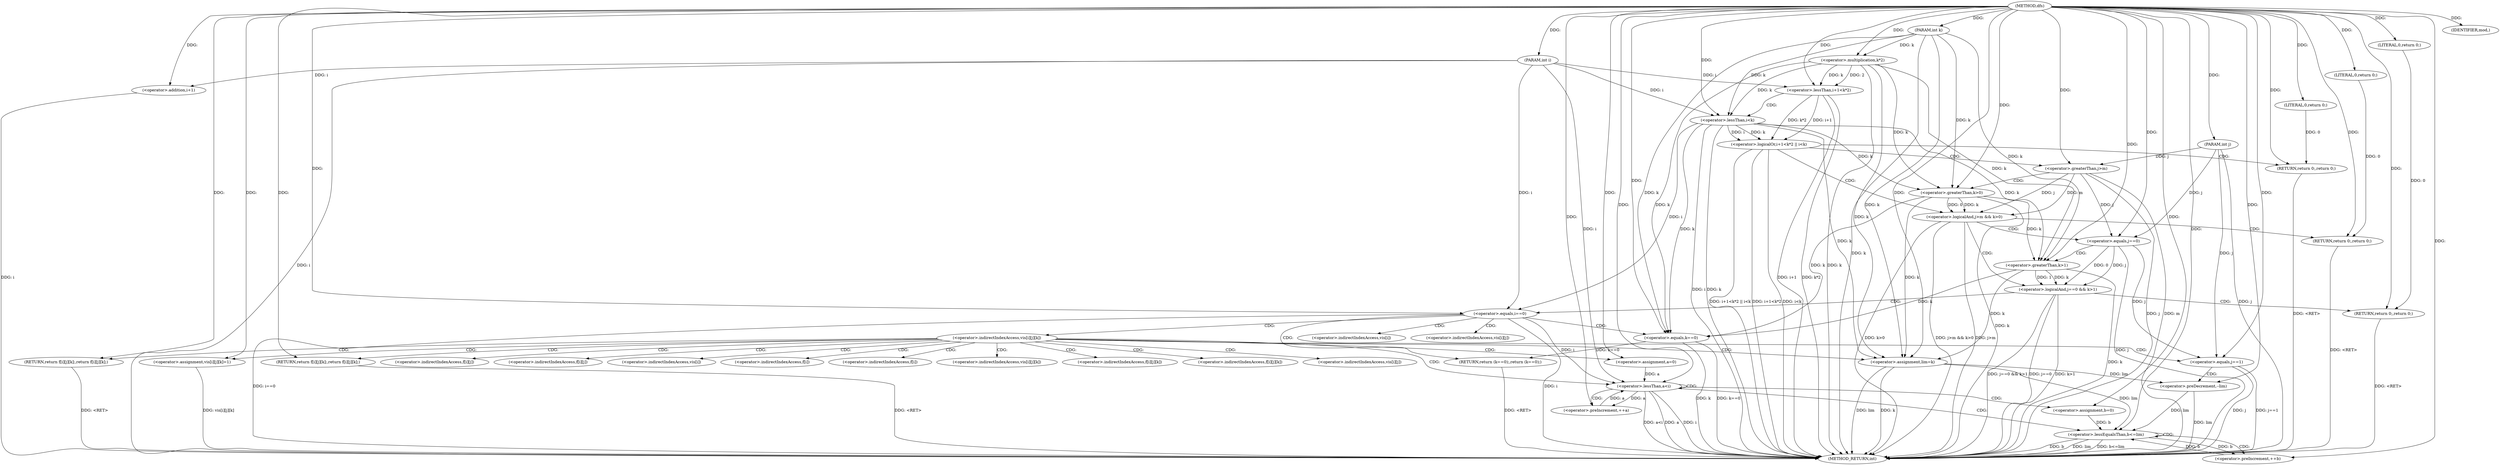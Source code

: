 digraph "dfs" {  
"1000219" [label = "(METHOD,dfs)" ]
"1000330" [label = "(METHOD_RETURN,int)" ]
"1000220" [label = "(PARAM,int i)" ]
"1000221" [label = "(PARAM,int j)" ]
"1000222" [label = "(PARAM,int k)" ]
"1000282" [label = "(<operator>.assignment,vis[i][j][k]=1)" ]
"1000292" [label = "(<operator>.assignment,lim=k)" ]
"1000321" [label = "(IDENTIFIER,mod,)" ]
"1000322" [label = "(RETURN,return f[i][j][k];,return f[i][j][k];)" ]
"1000225" [label = "(<operator>.logicalOr,i+1<k*2 || i<k)" ]
"1000236" [label = "(RETURN,return 0;,return 0;)" ]
"1000239" [label = "(<operator>.logicalAnd,j>m && k>0)" ]
"1000246" [label = "(RETURN,return 0;,return 0;)" ]
"1000249" [label = "(<operator>.logicalAnd,j==0 && k>1)" ]
"1000256" [label = "(RETURN,return 0;,return 0;)" ]
"1000259" [label = "(<operator>.equals,i==0)" ]
"1000262" [label = "(RETURN,return (k==0);,return (k==0);)" ]
"1000274" [label = "(RETURN,return f[i][j][k];,return f[i][j][k];)" ]
"1000296" [label = "(<operator>.equals,j==1)" ]
"1000299" [label = "(<operator>.preDecrement,--lim)" ]
"1000303" [label = "(<operator>.assignment,a=0)" ]
"1000306" [label = "(<operator>.lessThan,a<i)" ]
"1000309" [label = "(<operator>.preIncrement,++a)" ]
"1000237" [label = "(LITERAL,0,return 0;)" ]
"1000247" [label = "(LITERAL,0,return 0;)" ]
"1000257" [label = "(LITERAL,0,return 0;)" ]
"1000263" [label = "(<operator>.equals,k==0)" ]
"1000313" [label = "(<operator>.assignment,b=0)" ]
"1000316" [label = "(<operator>.lessEqualsThan,b<=lim)" ]
"1000319" [label = "(<operator>.preIncrement,++b)" ]
"1000226" [label = "(<operator>.lessThan,i+1<k*2)" ]
"1000233" [label = "(<operator>.lessThan,i<k)" ]
"1000240" [label = "(<operator>.greaterThan,j>m)" ]
"1000243" [label = "(<operator>.greaterThan,k>0)" ]
"1000250" [label = "(<operator>.equals,j==0)" ]
"1000253" [label = "(<operator>.greaterThan,k>1)" ]
"1000227" [label = "(<operator>.addition,i+1)" ]
"1000230" [label = "(<operator>.multiplication,k*2)" ]
"1000267" [label = "(<operator>.indirectIndexAccess,vis[i][j][k])" ]
"1000283" [label = "(<operator>.indirectIndexAccess,vis[i][j][k])" ]
"1000323" [label = "(<operator>.indirectIndexAccess,f[i][j][k])" ]
"1000268" [label = "(<operator>.indirectIndexAccess,vis[i][j])" ]
"1000275" [label = "(<operator>.indirectIndexAccess,f[i][j][k])" ]
"1000284" [label = "(<operator>.indirectIndexAccess,vis[i][j])" ]
"1000324" [label = "(<operator>.indirectIndexAccess,f[i][j])" ]
"1000269" [label = "(<operator>.indirectIndexAccess,vis[i])" ]
"1000276" [label = "(<operator>.indirectIndexAccess,f[i][j])" ]
"1000285" [label = "(<operator>.indirectIndexAccess,vis[i])" ]
"1000325" [label = "(<operator>.indirectIndexAccess,f[i])" ]
"1000277" [label = "(<operator>.indirectIndexAccess,f[i])" ]
  "1000236" -> "1000330"  [ label = "DDG: <RET>"] 
  "1000322" -> "1000330"  [ label = "DDG: <RET>"] 
  "1000220" -> "1000330"  [ label = "DDG: i"] 
  "1000221" -> "1000330"  [ label = "DDG: j"] 
  "1000222" -> "1000330"  [ label = "DDG: k"] 
  "1000227" -> "1000330"  [ label = "DDG: i"] 
  "1000226" -> "1000330"  [ label = "DDG: i+1"] 
  "1000230" -> "1000330"  [ label = "DDG: k"] 
  "1000226" -> "1000330"  [ label = "DDG: k*2"] 
  "1000225" -> "1000330"  [ label = "DDG: i+1<k*2"] 
  "1000233" -> "1000330"  [ label = "DDG: i"] 
  "1000233" -> "1000330"  [ label = "DDG: k"] 
  "1000225" -> "1000330"  [ label = "DDG: i<k"] 
  "1000225" -> "1000330"  [ label = "DDG: i+1<k*2 || i<k"] 
  "1000240" -> "1000330"  [ label = "DDG: j"] 
  "1000239" -> "1000330"  [ label = "DDG: j>m"] 
  "1000243" -> "1000330"  [ label = "DDG: k"] 
  "1000239" -> "1000330"  [ label = "DDG: k>0"] 
  "1000239" -> "1000330"  [ label = "DDG: j>m && k>0"] 
  "1000250" -> "1000330"  [ label = "DDG: j"] 
  "1000249" -> "1000330"  [ label = "DDG: j==0"] 
  "1000253" -> "1000330"  [ label = "DDG: k"] 
  "1000249" -> "1000330"  [ label = "DDG: k>1"] 
  "1000249" -> "1000330"  [ label = "DDG: j==0 && k>1"] 
  "1000259" -> "1000330"  [ label = "DDG: i"] 
  "1000259" -> "1000330"  [ label = "DDG: i==0"] 
  "1000282" -> "1000330"  [ label = "DDG: vis[i][j][k]"] 
  "1000292" -> "1000330"  [ label = "DDG: lim"] 
  "1000292" -> "1000330"  [ label = "DDG: k"] 
  "1000296" -> "1000330"  [ label = "DDG: j"] 
  "1000296" -> "1000330"  [ label = "DDG: j==1"] 
  "1000299" -> "1000330"  [ label = "DDG: lim"] 
  "1000306" -> "1000330"  [ label = "DDG: a"] 
  "1000306" -> "1000330"  [ label = "DDG: i"] 
  "1000306" -> "1000330"  [ label = "DDG: a<i"] 
  "1000316" -> "1000330"  [ label = "DDG: b"] 
  "1000316" -> "1000330"  [ label = "DDG: lim"] 
  "1000316" -> "1000330"  [ label = "DDG: b<=lim"] 
  "1000263" -> "1000330"  [ label = "DDG: k"] 
  "1000263" -> "1000330"  [ label = "DDG: k==0"] 
  "1000256" -> "1000330"  [ label = "DDG: <RET>"] 
  "1000262" -> "1000330"  [ label = "DDG: <RET>"] 
  "1000274" -> "1000330"  [ label = "DDG: <RET>"] 
  "1000246" -> "1000330"  [ label = "DDG: <RET>"] 
  "1000240" -> "1000330"  [ label = "DDG: m"] 
  "1000219" -> "1000220"  [ label = "DDG: "] 
  "1000219" -> "1000221"  [ label = "DDG: "] 
  "1000219" -> "1000222"  [ label = "DDG: "] 
  "1000219" -> "1000282"  [ label = "DDG: "] 
  "1000230" -> "1000292"  [ label = "DDG: k"] 
  "1000233" -> "1000292"  [ label = "DDG: k"] 
  "1000243" -> "1000292"  [ label = "DDG: k"] 
  "1000253" -> "1000292"  [ label = "DDG: k"] 
  "1000222" -> "1000292"  [ label = "DDG: k"] 
  "1000219" -> "1000292"  [ label = "DDG: "] 
  "1000219" -> "1000321"  [ label = "DDG: "] 
  "1000219" -> "1000322"  [ label = "DDG: "] 
  "1000237" -> "1000236"  [ label = "DDG: 0"] 
  "1000219" -> "1000236"  [ label = "DDG: "] 
  "1000247" -> "1000246"  [ label = "DDG: 0"] 
  "1000219" -> "1000246"  [ label = "DDG: "] 
  "1000257" -> "1000256"  [ label = "DDG: 0"] 
  "1000219" -> "1000256"  [ label = "DDG: "] 
  "1000263" -> "1000262"  [ label = "DDG: k==0"] 
  "1000219" -> "1000274"  [ label = "DDG: "] 
  "1000219" -> "1000303"  [ label = "DDG: "] 
  "1000226" -> "1000225"  [ label = "DDG: k*2"] 
  "1000226" -> "1000225"  [ label = "DDG: i+1"] 
  "1000233" -> "1000225"  [ label = "DDG: k"] 
  "1000233" -> "1000225"  [ label = "DDG: i"] 
  "1000219" -> "1000237"  [ label = "DDG: "] 
  "1000240" -> "1000239"  [ label = "DDG: m"] 
  "1000240" -> "1000239"  [ label = "DDG: j"] 
  "1000243" -> "1000239"  [ label = "DDG: 0"] 
  "1000243" -> "1000239"  [ label = "DDG: k"] 
  "1000219" -> "1000247"  [ label = "DDG: "] 
  "1000250" -> "1000249"  [ label = "DDG: 0"] 
  "1000250" -> "1000249"  [ label = "DDG: j"] 
  "1000253" -> "1000249"  [ label = "DDG: 1"] 
  "1000253" -> "1000249"  [ label = "DDG: k"] 
  "1000219" -> "1000257"  [ label = "DDG: "] 
  "1000233" -> "1000259"  [ label = "DDG: i"] 
  "1000220" -> "1000259"  [ label = "DDG: i"] 
  "1000219" -> "1000259"  [ label = "DDG: "] 
  "1000250" -> "1000296"  [ label = "DDG: j"] 
  "1000221" -> "1000296"  [ label = "DDG: j"] 
  "1000219" -> "1000296"  [ label = "DDG: "] 
  "1000292" -> "1000299"  [ label = "DDG: lim"] 
  "1000219" -> "1000299"  [ label = "DDG: "] 
  "1000303" -> "1000306"  [ label = "DDG: a"] 
  "1000309" -> "1000306"  [ label = "DDG: a"] 
  "1000219" -> "1000306"  [ label = "DDG: "] 
  "1000259" -> "1000306"  [ label = "DDG: i"] 
  "1000220" -> "1000306"  [ label = "DDG: i"] 
  "1000306" -> "1000309"  [ label = "DDG: a"] 
  "1000219" -> "1000309"  [ label = "DDG: "] 
  "1000219" -> "1000313"  [ label = "DDG: "] 
  "1000220" -> "1000226"  [ label = "DDG: i"] 
  "1000219" -> "1000226"  [ label = "DDG: "] 
  "1000230" -> "1000226"  [ label = "DDG: k"] 
  "1000230" -> "1000226"  [ label = "DDG: 2"] 
  "1000220" -> "1000233"  [ label = "DDG: i"] 
  "1000219" -> "1000233"  [ label = "DDG: "] 
  "1000230" -> "1000233"  [ label = "DDG: k"] 
  "1000222" -> "1000233"  [ label = "DDG: k"] 
  "1000221" -> "1000240"  [ label = "DDG: j"] 
  "1000219" -> "1000240"  [ label = "DDG: "] 
  "1000230" -> "1000243"  [ label = "DDG: k"] 
  "1000233" -> "1000243"  [ label = "DDG: k"] 
  "1000222" -> "1000243"  [ label = "DDG: k"] 
  "1000219" -> "1000243"  [ label = "DDG: "] 
  "1000240" -> "1000250"  [ label = "DDG: j"] 
  "1000221" -> "1000250"  [ label = "DDG: j"] 
  "1000219" -> "1000250"  [ label = "DDG: "] 
  "1000230" -> "1000253"  [ label = "DDG: k"] 
  "1000233" -> "1000253"  [ label = "DDG: k"] 
  "1000243" -> "1000253"  [ label = "DDG: k"] 
  "1000222" -> "1000253"  [ label = "DDG: k"] 
  "1000219" -> "1000253"  [ label = "DDG: "] 
  "1000230" -> "1000263"  [ label = "DDG: k"] 
  "1000233" -> "1000263"  [ label = "DDG: k"] 
  "1000243" -> "1000263"  [ label = "DDG: k"] 
  "1000253" -> "1000263"  [ label = "DDG: k"] 
  "1000222" -> "1000263"  [ label = "DDG: k"] 
  "1000219" -> "1000263"  [ label = "DDG: "] 
  "1000313" -> "1000316"  [ label = "DDG: b"] 
  "1000319" -> "1000316"  [ label = "DDG: b"] 
  "1000219" -> "1000316"  [ label = "DDG: "] 
  "1000292" -> "1000316"  [ label = "DDG: lim"] 
  "1000299" -> "1000316"  [ label = "DDG: lim"] 
  "1000316" -> "1000319"  [ label = "DDG: b"] 
  "1000219" -> "1000319"  [ label = "DDG: "] 
  "1000220" -> "1000227"  [ label = "DDG: i"] 
  "1000219" -> "1000227"  [ label = "DDG: "] 
  "1000222" -> "1000230"  [ label = "DDG: k"] 
  "1000219" -> "1000230"  [ label = "DDG: "] 
  "1000225" -> "1000239"  [ label = "CDG: "] 
  "1000225" -> "1000236"  [ label = "CDG: "] 
  "1000225" -> "1000240"  [ label = "CDG: "] 
  "1000239" -> "1000246"  [ label = "CDG: "] 
  "1000239" -> "1000250"  [ label = "CDG: "] 
  "1000239" -> "1000249"  [ label = "CDG: "] 
  "1000249" -> "1000259"  [ label = "CDG: "] 
  "1000249" -> "1000256"  [ label = "CDG: "] 
  "1000259" -> "1000268"  [ label = "CDG: "] 
  "1000259" -> "1000263"  [ label = "CDG: "] 
  "1000259" -> "1000262"  [ label = "CDG: "] 
  "1000259" -> "1000269"  [ label = "CDG: "] 
  "1000259" -> "1000267"  [ label = "CDG: "] 
  "1000267" -> "1000303"  [ label = "CDG: "] 
  "1000267" -> "1000285"  [ label = "CDG: "] 
  "1000267" -> "1000276"  [ label = "CDG: "] 
  "1000267" -> "1000323"  [ label = "CDG: "] 
  "1000267" -> "1000324"  [ label = "CDG: "] 
  "1000267" -> "1000274"  [ label = "CDG: "] 
  "1000267" -> "1000277"  [ label = "CDG: "] 
  "1000267" -> "1000306"  [ label = "CDG: "] 
  "1000267" -> "1000283"  [ label = "CDG: "] 
  "1000267" -> "1000282"  [ label = "CDG: "] 
  "1000267" -> "1000296"  [ label = "CDG: "] 
  "1000267" -> "1000284"  [ label = "CDG: "] 
  "1000267" -> "1000325"  [ label = "CDG: "] 
  "1000267" -> "1000322"  [ label = "CDG: "] 
  "1000267" -> "1000292"  [ label = "CDG: "] 
  "1000267" -> "1000275"  [ label = "CDG: "] 
  "1000296" -> "1000299"  [ label = "CDG: "] 
  "1000306" -> "1000306"  [ label = "CDG: "] 
  "1000306" -> "1000313"  [ label = "CDG: "] 
  "1000306" -> "1000309"  [ label = "CDG: "] 
  "1000306" -> "1000316"  [ label = "CDG: "] 
  "1000226" -> "1000233"  [ label = "CDG: "] 
  "1000240" -> "1000243"  [ label = "CDG: "] 
  "1000250" -> "1000253"  [ label = "CDG: "] 
  "1000316" -> "1000319"  [ label = "CDG: "] 
  "1000316" -> "1000316"  [ label = "CDG: "] 
}
